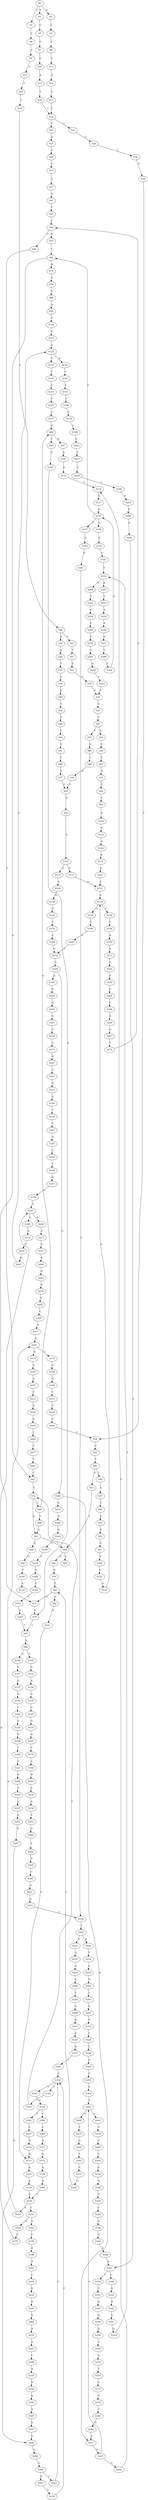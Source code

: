 strict digraph  {
	S0 -> S1 [ label = T ];
	S0 -> S2 [ label = G ];
	S0 -> S3 [ label = C ];
	S1 -> S4 [ label = C ];
	S2 -> S5 [ label = C ];
	S3 -> S6 [ label = C ];
	S4 -> S7 [ label = C ];
	S5 -> S8 [ label = C ];
	S6 -> S9 [ label = C ];
	S7 -> S10 [ label = C ];
	S8 -> S11 [ label = C ];
	S9 -> S12 [ label = C ];
	S10 -> S13 [ label = A ];
	S11 -> S14 [ label = A ];
	S12 -> S15 [ label = T ];
	S13 -> S16 [ label = T ];
	S14 -> S17 [ label = T ];
	S15 -> S18 [ label = T ];
	S16 -> S19 [ label = C ];
	S17 -> S19 [ label = C ];
	S18 -> S20 [ label = C ];
	S19 -> S21 [ label = T ];
	S19 -> S22 [ label = G ];
	S20 -> S23 [ label = C ];
	S20 -> S24 [ label = G ];
	S21 -> S25 [ label = G ];
	S22 -> S26 [ label = T ];
	S23 -> S27 [ label = T ];
	S24 -> S28 [ label = A ];
	S25 -> S29 [ label = C ];
	S26 -> S30 [ label = C ];
	S27 -> S31 [ label = G ];
	S28 -> S32 [ label = T ];
	S29 -> S33 [ label = C ];
	S30 -> S34 [ label = C ];
	S31 -> S35 [ label = T ];
	S32 -> S36 [ label = C ];
	S33 -> S37 [ label = A ];
	S34 -> S38 [ label = T ];
	S35 -> S39 [ label = C ];
	S36 -> S40 [ label = G ];
	S37 -> S41 [ label = G ];
	S38 -> S42 [ label = C ];
	S39 -> S43 [ label = C ];
	S40 -> S44 [ label = T ];
	S41 -> S45 [ label = T ];
	S42 -> S46 [ label = T ];
	S43 -> S47 [ label = T ];
	S44 -> S48 [ label = T ];
	S45 -> S49 [ label = C ];
	S46 -> S50 [ label = T ];
	S46 -> S51 [ label = G ];
	S47 -> S52 [ label = A ];
	S47 -> S53 [ label = T ];
	S48 -> S54 [ label = T ];
	S49 -> S55 [ label = G ];
	S49 -> S56 [ label = T ];
	S50 -> S57 [ label = C ];
	S51 -> S58 [ label = T ];
	S52 -> S59 [ label = C ];
	S53 -> S60 [ label = G ];
	S54 -> S61 [ label = G ];
	S55 -> S62 [ label = T ];
	S56 -> S63 [ label = C ];
	S57 -> S64 [ label = T ];
	S58 -> S65 [ label = A ];
	S58 -> S66 [ label = C ];
	S59 -> S67 [ label = T ];
	S60 -> S68 [ label = T ];
	S61 -> S69 [ label = T ];
	S62 -> S70 [ label = A ];
	S62 -> S71 [ label = G ];
	S63 -> S72 [ label = T ];
	S64 -> S73 [ label = C ];
	S66 -> S74 [ label = G ];
	S67 -> S75 [ label = A ];
	S68 -> S76 [ label = A ];
	S69 -> S77 [ label = A ];
	S70 -> S78 [ label = A ];
	S71 -> S79 [ label = G ];
	S72 -> S80 [ label = C ];
	S72 -> S81 [ label = G ];
	S73 -> S82 [ label = G ];
	S74 -> S83 [ label = T ];
	S75 -> S84 [ label = C ];
	S76 -> S85 [ label = G ];
	S77 -> S85 [ label = G ];
	S78 -> S86 [ label = G ];
	S79 -> S87 [ label = T ];
	S80 -> S88 [ label = T ];
	S80 -> S89 [ label = G ];
	S81 -> S90 [ label = A ];
	S81 -> S58 [ label = T ];
	S82 -> S91 [ label = G ];
	S83 -> S92 [ label = C ];
	S83 -> S71 [ label = G ];
	S84 -> S93 [ label = C ];
	S85 -> S94 [ label = G ];
	S86 -> S95 [ label = A ];
	S87 -> S96 [ label = A ];
	S88 -> S81 [ label = G ];
	S89 -> S97 [ label = A ];
	S89 -> S98 [ label = T ];
	S90 -> S99 [ label = G ];
	S91 -> S100 [ label = A ];
	S92 -> S101 [ label = G ];
	S93 -> S102 [ label = A ];
	S94 -> S103 [ label = A ];
	S95 -> S104 [ label = C ];
	S96 -> S105 [ label = T ];
	S96 -> S106 [ label = C ];
	S97 -> S107 [ label = A ];
	S98 -> S108 [ label = G ];
	S99 -> S109 [ label = T ];
	S100 -> S110 [ label = G ];
	S101 -> S111 [ label = G ];
	S102 -> S112 [ label = G ];
	S103 -> S113 [ label = G ];
	S103 -> S114 [ label = A ];
	S104 -> S115 [ label = G ];
	S105 -> S116 [ label = G ];
	S106 -> S117 [ label = C ];
	S107 -> S118 [ label = G ];
	S108 -> S79 [ label = G ];
	S109 -> S119 [ label = A ];
	S110 -> S120 [ label = A ];
	S111 -> S121 [ label = A ];
	S112 -> S122 [ label = G ];
	S113 -> S123 [ label = A ];
	S114 -> S124 [ label = A ];
	S115 -> S125 [ label = G ];
	S116 -> S126 [ label = A ];
	S117 -> S127 [ label = G ];
	S118 -> S128 [ label = T ];
	S120 -> S129 [ label = G ];
	S121 -> S130 [ label = A ];
	S122 -> S131 [ label = A ];
	S123 -> S129 [ label = G ];
	S124 -> S132 [ label = G ];
	S125 -> S133 [ label = C ];
	S125 -> S134 [ label = A ];
	S126 -> S135 [ label = G ];
	S127 -> S136 [ label = G ];
	S128 -> S137 [ label = C ];
	S129 -> S138 [ label = T ];
	S129 -> S139 [ label = G ];
	S130 -> S140 [ label = C ];
	S131 -> S141 [ label = G ];
	S132 -> S142 [ label = G ];
	S133 -> S143 [ label = T ];
	S134 -> S144 [ label = C ];
	S135 -> S145 [ label = C ];
	S136 -> S146 [ label = T ];
	S137 -> S147 [ label = G ];
	S138 -> S148 [ label = C ];
	S139 -> S149 [ label = T ];
	S140 -> S150 [ label = A ];
	S140 -> S151 [ label = T ];
	S141 -> S123 [ label = A ];
	S142 -> S152 [ label = T ];
	S143 -> S153 [ label = C ];
	S144 -> S154 [ label = A ];
	S145 -> S155 [ label = G ];
	S146 -> S156 [ label = G ];
	S147 -> S157 [ label = C ];
	S147 -> S62 [ label = T ];
	S147 -> S158 [ label = A ];
	S148 -> S159 [ label = A ];
	S149 -> S160 [ label = C ];
	S150 -> S161 [ label = G ];
	S151 -> S162 [ label = G ];
	S151 -> S163 [ label = A ];
	S152 -> S164 [ label = C ];
	S153 -> S165 [ label = T ];
	S154 -> S166 [ label = C ];
	S155 -> S167 [ label = G ];
	S156 -> S168 [ label = G ];
	S157 -> S169 [ label = G ];
	S158 -> S170 [ label = G ];
	S159 -> S171 [ label = G ];
	S160 -> S172 [ label = C ];
	S161 -> S173 [ label = G ];
	S161 -> S174 [ label = C ];
	S162 -> S175 [ label = C ];
	S163 -> S176 [ label = C ];
	S164 -> S172 [ label = C ];
	S165 -> S177 [ label = C ];
	S166 -> S178 [ label = A ];
	S167 -> S179 [ label = T ];
	S168 -> S180 [ label = T ];
	S169 -> S181 [ label = G ];
	S170 -> S182 [ label = G ];
	S171 -> S183 [ label = G ];
	S172 -> S184 [ label = C ];
	S173 -> S185 [ label = A ];
	S174 -> S186 [ label = C ];
	S175 -> S187 [ label = A ];
	S176 -> S188 [ label = A ];
	S177 -> S89 [ label = G ];
	S178 -> S189 [ label = C ];
	S179 -> S190 [ label = C ];
	S180 -> S191 [ label = T ];
	S181 -> S192 [ label = C ];
	S182 -> S193 [ label = T ];
	S183 -> S194 [ label = A ];
	S184 -> S195 [ label = A ];
	S184 -> S196 [ label = G ];
	S185 -> S197 [ label = A ];
	S186 -> S198 [ label = G ];
	S187 -> S199 [ label = G ];
	S187 -> S200 [ label = A ];
	S188 -> S201 [ label = A ];
	S189 -> S202 [ label = C ];
	S190 -> S203 [ label = G ];
	S191 -> S204 [ label = A ];
	S192 -> S205 [ label = T ];
	S193 -> S206 [ label = G ];
	S193 -> S207 [ label = A ];
	S194 -> S208 [ label = C ];
	S195 -> S209 [ label = G ];
	S196 -> S210 [ label = G ];
	S196 -> S211 [ label = A ];
	S197 -> S212 [ label = T ];
	S198 -> S213 [ label = T ];
	S199 -> S214 [ label = A ];
	S200 -> S215 [ label = C ];
	S201 -> S216 [ label = C ];
	S202 -> S217 [ label = T ];
	S203 -> S218 [ label = C ];
	S204 -> S219 [ label = G ];
	S205 -> S220 [ label = A ];
	S205 -> S221 [ label = G ];
	S206 -> S222 [ label = T ];
	S207 -> S223 [ label = T ];
	S208 -> S224 [ label = C ];
	S209 -> S225 [ label = A ];
	S210 -> S226 [ label = A ];
	S211 -> S227 [ label = A ];
	S212 -> S228 [ label = A ];
	S213 -> S229 [ label = C ];
	S214 -> S230 [ label = C ];
	S215 -> S231 [ label = C ];
	S216 -> S232 [ label = G ];
	S217 -> S233 [ label = C ];
	S218 -> S234 [ label = A ];
	S219 -> S235 [ label = A ];
	S220 -> S236 [ label = T ];
	S221 -> S237 [ label = G ];
	S222 -> S238 [ label = C ];
	S223 -> S239 [ label = A ];
	S224 -> S240 [ label = A ];
	S225 -> S241 [ label = G ];
	S226 -> S242 [ label = G ];
	S227 -> S243 [ label = A ];
	S227 -> S244 [ label = G ];
	S228 -> S245 [ label = G ];
	S229 -> S246 [ label = C ];
	S230 -> S247 [ label = G ];
	S231 -> S248 [ label = A ];
	S232 -> S249 [ label = A ];
	S233 -> S250 [ label = T ];
	S234 -> S251 [ label = C ];
	S235 -> S252 [ label = A ];
	S236 -> S253 [ label = A ];
	S237 -> S254 [ label = A ];
	S238 -> S255 [ label = C ];
	S239 -> S256 [ label = A ];
	S240 -> S257 [ label = G ];
	S241 -> S258 [ label = C ];
	S242 -> S259 [ label = G ];
	S243 -> S260 [ label = G ];
	S243 -> S261 [ label = C ];
	S244 -> S128 [ label = T ];
	S245 -> S262 [ label = T ];
	S246 -> S38 [ label = T ];
	S247 -> S125 [ label = G ];
	S248 -> S263 [ label = G ];
	S249 -> S264 [ label = A ];
	S250 -> S265 [ label = A ];
	S251 -> S266 [ label = G ];
	S252 -> S267 [ label = G ];
	S253 -> S268 [ label = G ];
	S254 -> S269 [ label = A ];
	S255 -> S270 [ label = C ];
	S256 -> S271 [ label = G ];
	S257 -> S272 [ label = T ];
	S258 -> S273 [ label = C ];
	S259 -> S274 [ label = C ];
	S260 -> S275 [ label = T ];
	S261 -> S276 [ label = C ];
	S262 -> S277 [ label = C ];
	S263 -> S278 [ label = A ];
	S264 -> S279 [ label = A ];
	S265 -> S280 [ label = G ];
	S266 -> S281 [ label = C ];
	S267 -> S282 [ label = G ];
	S268 -> S283 [ label = T ];
	S269 -> S284 [ label = T ];
	S270 -> S285 [ label = T ];
	S271 -> S286 [ label = T ];
	S272 -> S49 [ label = C ];
	S273 -> S287 [ label = A ];
	S274 -> S288 [ label = G ];
	S275 -> S289 [ label = G ];
	S276 -> S290 [ label = C ];
	S277 -> S291 [ label = T ];
	S278 -> S292 [ label = A ];
	S279 -> S293 [ label = A ];
	S280 -> S294 [ label = A ];
	S281 -> S295 [ label = G ];
	S282 -> S296 [ label = G ];
	S283 -> S297 [ label = A ];
	S284 -> S298 [ label = G ];
	S285 -> S299 [ label = G ];
	S286 -> S300 [ label = C ];
	S287 -> S301 [ label = C ];
	S288 -> S302 [ label = T ];
	S289 -> S303 [ label = T ];
	S290 -> S304 [ label = C ];
	S291 -> S63 [ label = C ];
	S292 -> S305 [ label = C ];
	S293 -> S306 [ label = C ];
	S294 -> S307 [ label = A ];
	S295 -> S308 [ label = C ];
	S296 -> S309 [ label = G ];
	S297 -> S310 [ label = G ];
	S298 -> S311 [ label = G ];
	S299 -> S312 [ label = T ];
	S300 -> S147 [ label = G ];
	S301 -> S313 [ label = G ];
	S302 -> S314 [ label = G ];
	S303 -> S315 [ label = C ];
	S304 -> S316 [ label = G ];
	S305 -> S317 [ label = A ];
	S306 -> S318 [ label = A ];
	S307 -> S319 [ label = T ];
	S307 -> S320 [ label = C ];
	S308 -> S321 [ label = G ];
	S309 -> S322 [ label = T ];
	S309 -> S323 [ label = G ];
	S310 -> S324 [ label = C ];
	S311 -> S325 [ label = G ];
	S312 -> S39 [ label = C ];
	S313 -> S326 [ label = G ];
	S314 -> S327 [ label = G ];
	S315 -> S328 [ label = G ];
	S316 -> S329 [ label = A ];
	S317 -> S161 [ label = G ];
	S318 -> S330 [ label = G ];
	S319 -> S331 [ label = C ];
	S320 -> S332 [ label = G ];
	S321 -> S333 [ label = G ];
	S322 -> S334 [ label = C ];
	S323 -> S335 [ label = T ];
	S324 -> S336 [ label = C ];
	S325 -> S337 [ label = G ];
	S326 -> S338 [ label = T ];
	S327 -> S87 [ label = T ];
	S328 -> S83 [ label = T ];
	S329 -> S339 [ label = C ];
	S330 -> S340 [ label = A ];
	S331 -> S341 [ label = G ];
	S332 -> S342 [ label = A ];
	S333 -> S192 [ label = C ];
	S334 -> S343 [ label = C ];
	S334 -> S344 [ label = T ];
	S335 -> S334 [ label = C ];
	S336 -> S345 [ label = G ];
	S337 -> S346 [ label = T ];
	S338 -> S347 [ label = T ];
	S339 -> S348 [ label = T ];
	S340 -> S349 [ label = A ];
	S341 -> S350 [ label = G ];
	S342 -> S351 [ label = G ];
	S343 -> S352 [ label = G ];
	S344 -> S353 [ label = C ];
	S345 -> S354 [ label = A ];
	S346 -> S334 [ label = C ];
	S347 -> S355 [ label = A ];
	S348 -> S356 [ label = A ];
	S349 -> S357 [ label = G ];
	S350 -> S358 [ label = G ];
	S351 -> S359 [ label = G ];
	S352 -> S360 [ label = C ];
	S352 -> S361 [ label = T ];
	S353 -> S72 [ label = T ];
	S354 -> S362 [ label = A ];
	S355 -> S363 [ label = C ];
	S356 -> S364 [ label = G ];
	S357 -> S282 [ label = G ];
	S358 -> S365 [ label = T ];
	S359 -> S193 [ label = T ];
	S360 -> S366 [ label = C ];
	S361 -> S367 [ label = C ];
	S362 -> S243 [ label = A ];
	S363 -> S368 [ label = T ];
	S364 -> S369 [ label = A ];
	S365 -> S370 [ label = A ];
	S366 -> S371 [ label = G ];
	S367 -> S372 [ label = G ];
	S368 -> S373 [ label = G ];
	S369 -> S307 [ label = A ];
	S370 -> S374 [ label = T ];
	S371 -> S375 [ label = G ];
	S372 -> S111 [ label = G ];
	S373 -> S376 [ label = C ];
	S374 -> S377 [ label = C ];
	S375 -> S378 [ label = A ];
	S376 -> S187 [ label = A ];
	S377 -> S379 [ label = C ];
	S378 -> S380 [ label = A ];
	S379 -> S381 [ label = C ];
	S380 -> S140 [ label = C ];
	S381 -> S382 [ label = G ];
	S382 -> S211 [ label = A ];
}
